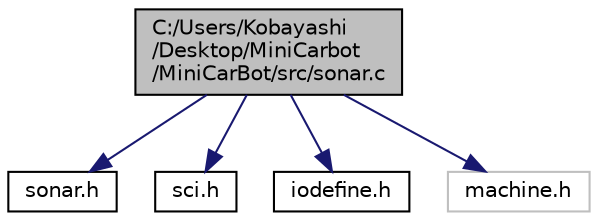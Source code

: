 digraph "C:/Users/Kobayashi/Desktop/MiniCarbot/MiniCarBot/src/sonar.c"
{
 // LATEX_PDF_SIZE
  edge [fontname="Helvetica",fontsize="10",labelfontname="Helvetica",labelfontsize="10"];
  node [fontname="Helvetica",fontsize="10",shape=record];
  Node1 [label="C:/Users/Kobayashi\l/Desktop/MiniCarbot\l/MiniCarBot/src/sonar.c",height=0.2,width=0.4,color="black", fillcolor="grey75", style="filled", fontcolor="black",tooltip=" "];
  Node1 -> Node2 [color="midnightblue",fontsize="10",style="solid",fontname="Helvetica"];
  Node2 [label="sonar.h",height=0.2,width=0.4,color="black", fillcolor="white", style="filled",URL="$sonar_8h.html",tooltip="超音波センサ(HC-SR04)による距離計測"];
  Node1 -> Node3 [color="midnightblue",fontsize="10",style="solid",fontname="Helvetica"];
  Node3 [label="sci.h",height=0.2,width=0.4,color="black", fillcolor="white", style="filled",URL="$sci_8h.html",tooltip="RS232によるシリアル通信。RX220からの出力のみ実装"];
  Node1 -> Node4 [color="midnightblue",fontsize="10",style="solid",fontname="Helvetica"];
  Node4 [label="iodefine.h",height=0.2,width=0.4,color="black", fillcolor="white", style="filled",URL="$iodefine_8h.html",tooltip=" "];
  Node1 -> Node5 [color="midnightblue",fontsize="10",style="solid",fontname="Helvetica"];
  Node5 [label="machine.h",height=0.2,width=0.4,color="grey75", fillcolor="white", style="filled",tooltip=" "];
}
